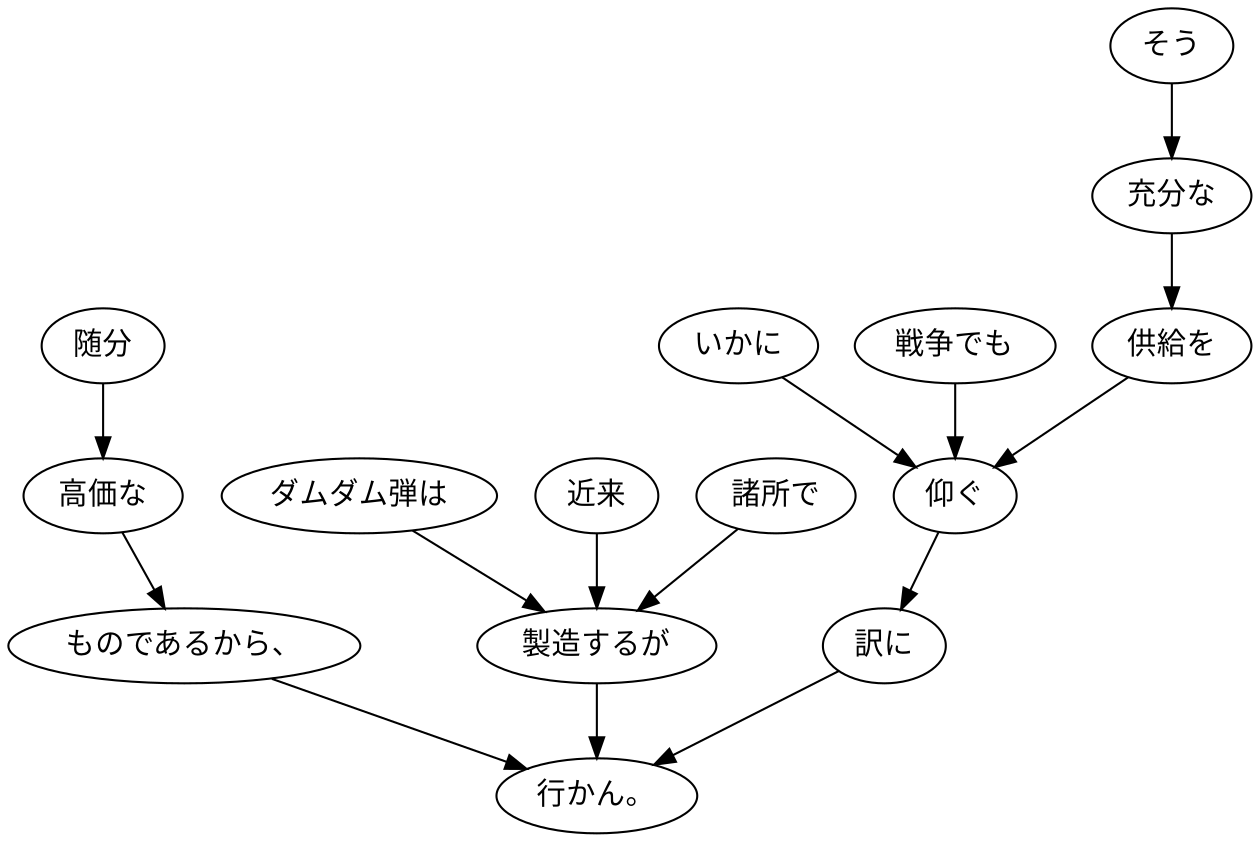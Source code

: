 digraph graph5065 {
	node0 [label="ダムダム弾は"];
	node1 [label="近来"];
	node2 [label="諸所で"];
	node3 [label="製造するが"];
	node4 [label="随分"];
	node5 [label="高価な"];
	node6 [label="ものであるから、"];
	node7 [label="いかに"];
	node8 [label="戦争でも"];
	node9 [label="そう"];
	node10 [label="充分な"];
	node11 [label="供給を"];
	node12 [label="仰ぐ"];
	node13 [label="訳に"];
	node14 [label="行かん。"];
	node0 -> node3;
	node1 -> node3;
	node2 -> node3;
	node3 -> node14;
	node4 -> node5;
	node5 -> node6;
	node6 -> node14;
	node7 -> node12;
	node8 -> node12;
	node9 -> node10;
	node10 -> node11;
	node11 -> node12;
	node12 -> node13;
	node13 -> node14;
}
